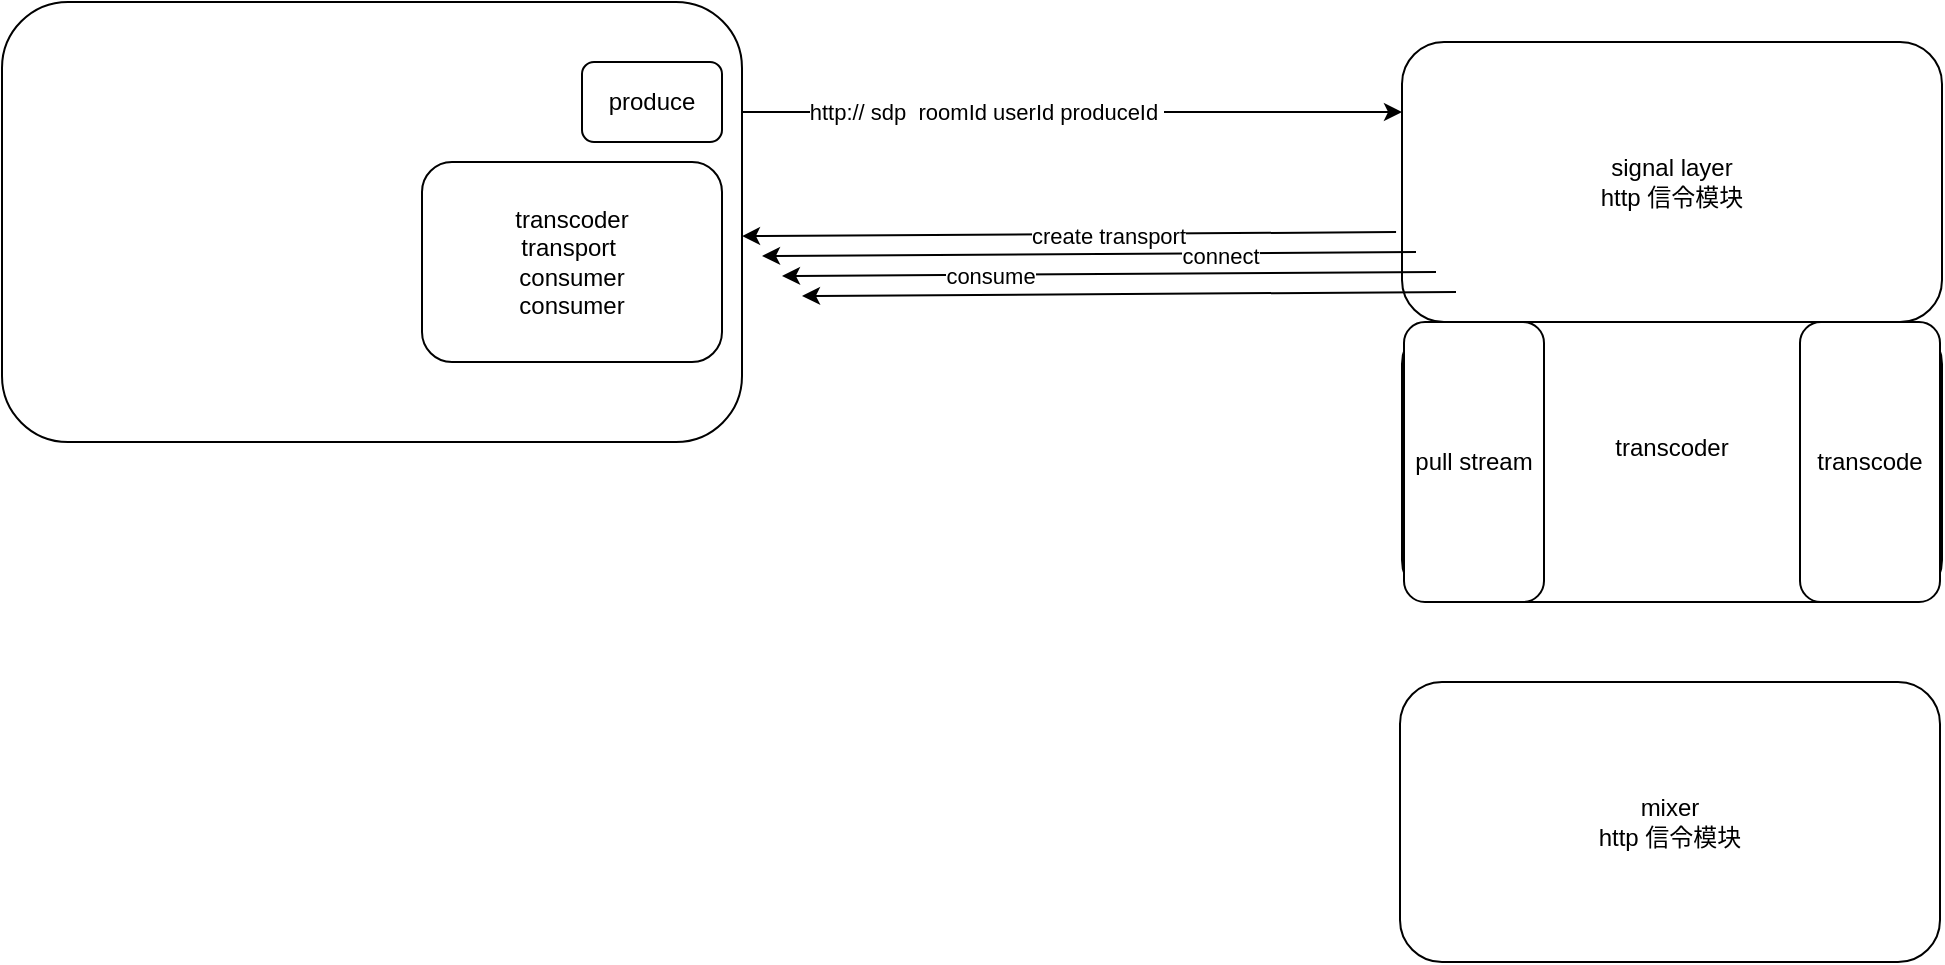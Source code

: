 <mxfile version="23.1.5" type="github">
  <diagram name="Page-1" id="MkIdi8otj3e1MXQuR69L">
    <mxGraphModel dx="2284" dy="-304" grid="1" gridSize="10" guides="1" tooltips="1" connect="1" arrows="1" fold="1" page="1" pageScale="1" pageWidth="850" pageHeight="1100" math="0" shadow="0">
      <root>
        <mxCell id="0" />
        <mxCell id="1" parent="0" />
        <mxCell id="6IpxV4XrHZn5JPZlHLLL-1" value="" style="rounded=1;whiteSpace=wrap;html=1;" vertex="1" parent="1">
          <mxGeometry x="-290" y="1300" width="370" height="220" as="geometry" />
        </mxCell>
        <mxCell id="6IpxV4XrHZn5JPZlHLLL-2" value="signal layer&lt;br&gt;http 信令模块" style="rounded=1;whiteSpace=wrap;html=1;" vertex="1" parent="1">
          <mxGeometry x="410" y="1320" width="270" height="140" as="geometry" />
        </mxCell>
        <mxCell id="6IpxV4XrHZn5JPZlHLLL-3" value="transcoder&lt;div&gt;&lt;br/&gt;&lt;/div&gt;" style="rounded=1;whiteSpace=wrap;html=1;" vertex="1" parent="1">
          <mxGeometry x="410" y="1460" width="270" height="140" as="geometry" />
        </mxCell>
        <mxCell id="6IpxV4XrHZn5JPZlHLLL-4" value="pull stream" style="rounded=1;whiteSpace=wrap;html=1;" vertex="1" parent="1">
          <mxGeometry x="411" y="1460" width="70" height="140" as="geometry" />
        </mxCell>
        <mxCell id="6IpxV4XrHZn5JPZlHLLL-5" value="transcode" style="rounded=1;whiteSpace=wrap;html=1;" vertex="1" parent="1">
          <mxGeometry x="609" y="1460" width="70" height="140" as="geometry" />
        </mxCell>
        <mxCell id="6IpxV4XrHZn5JPZlHLLL-6" value="mixer&lt;br&gt;http 信令模块" style="rounded=1;whiteSpace=wrap;html=1;" vertex="1" parent="1">
          <mxGeometry x="409" y="1640" width="270" height="140" as="geometry" />
        </mxCell>
        <mxCell id="6IpxV4XrHZn5JPZlHLLL-7" value="" style="endArrow=classic;html=1;rounded=0;exitX=1;exitY=0.25;exitDx=0;exitDy=0;entryX=0;entryY=0.25;entryDx=0;entryDy=0;" edge="1" parent="1" source="6IpxV4XrHZn5JPZlHLLL-1" target="6IpxV4XrHZn5JPZlHLLL-2">
          <mxGeometry width="50" height="50" relative="1" as="geometry">
            <mxPoint x="340" y="1510" as="sourcePoint" />
            <mxPoint x="390" y="1460" as="targetPoint" />
          </mxGeometry>
        </mxCell>
        <mxCell id="6IpxV4XrHZn5JPZlHLLL-8" value="http:// sdp&amp;nbsp; roomId userId produceId&amp;nbsp;" style="edgeLabel;html=1;align=center;verticalAlign=middle;resizable=0;points=[];" vertex="1" connectable="0" parent="6IpxV4XrHZn5JPZlHLLL-7">
          <mxGeometry x="-0.261" relative="1" as="geometry">
            <mxPoint as="offset" />
          </mxGeometry>
        </mxCell>
        <mxCell id="6IpxV4XrHZn5JPZlHLLL-9" value="produce" style="rounded=1;whiteSpace=wrap;html=1;" vertex="1" parent="1">
          <mxGeometry y="1330" width="70" height="40" as="geometry" />
        </mxCell>
        <mxCell id="6IpxV4XrHZn5JPZlHLLL-10" value="transcoder&lt;br&gt;transport&amp;nbsp;&lt;br&gt;consumer&lt;br&gt;consumer" style="rounded=1;whiteSpace=wrap;html=1;" vertex="1" parent="1">
          <mxGeometry x="-80" y="1380" width="150" height="100" as="geometry" />
        </mxCell>
        <mxCell id="6IpxV4XrHZn5JPZlHLLL-11" value="" style="endArrow=classic;html=1;rounded=0;exitX=-0.011;exitY=0.679;exitDx=0;exitDy=0;exitPerimeter=0;entryX=1;entryY=0.532;entryDx=0;entryDy=0;entryPerimeter=0;" edge="1" parent="1" source="6IpxV4XrHZn5JPZlHLLL-2" target="6IpxV4XrHZn5JPZlHLLL-1">
          <mxGeometry width="50" height="50" relative="1" as="geometry">
            <mxPoint x="340" y="1510" as="sourcePoint" />
            <mxPoint x="390" y="1460" as="targetPoint" />
          </mxGeometry>
        </mxCell>
        <mxCell id="6IpxV4XrHZn5JPZlHLLL-15" value="create transport" style="edgeLabel;html=1;align=center;verticalAlign=middle;resizable=0;points=[];" vertex="1" connectable="0" parent="6IpxV4XrHZn5JPZlHLLL-11">
          <mxGeometry x="-0.119" y="1" relative="1" as="geometry">
            <mxPoint as="offset" />
          </mxGeometry>
        </mxCell>
        <mxCell id="6IpxV4XrHZn5JPZlHLLL-12" value="" style="endArrow=classic;html=1;rounded=0;exitX=-0.011;exitY=0.679;exitDx=0;exitDy=0;exitPerimeter=0;entryX=1;entryY=0.532;entryDx=0;entryDy=0;entryPerimeter=0;" edge="1" parent="1">
          <mxGeometry width="50" height="50" relative="1" as="geometry">
            <mxPoint x="417" y="1425" as="sourcePoint" />
            <mxPoint x="90" y="1427" as="targetPoint" />
          </mxGeometry>
        </mxCell>
        <mxCell id="6IpxV4XrHZn5JPZlHLLL-16" value="connect" style="edgeLabel;html=1;align=center;verticalAlign=middle;resizable=0;points=[];" vertex="1" connectable="0" parent="6IpxV4XrHZn5JPZlHLLL-12">
          <mxGeometry x="-0.401" y="1" relative="1" as="geometry">
            <mxPoint as="offset" />
          </mxGeometry>
        </mxCell>
        <mxCell id="6IpxV4XrHZn5JPZlHLLL-13" value="" style="endArrow=classic;html=1;rounded=0;exitX=-0.011;exitY=0.679;exitDx=0;exitDy=0;exitPerimeter=0;entryX=1;entryY=0.532;entryDx=0;entryDy=0;entryPerimeter=0;" edge="1" parent="1">
          <mxGeometry width="50" height="50" relative="1" as="geometry">
            <mxPoint x="427" y="1435" as="sourcePoint" />
            <mxPoint x="100" y="1437" as="targetPoint" />
          </mxGeometry>
        </mxCell>
        <mxCell id="6IpxV4XrHZn5JPZlHLLL-18" value="consume" style="edgeLabel;html=1;align=center;verticalAlign=middle;resizable=0;points=[];" vertex="1" connectable="0" parent="6IpxV4XrHZn5JPZlHLLL-13">
          <mxGeometry x="0.364" relative="1" as="geometry">
            <mxPoint as="offset" />
          </mxGeometry>
        </mxCell>
        <mxCell id="6IpxV4XrHZn5JPZlHLLL-14" value="" style="endArrow=classic;html=1;rounded=0;exitX=-0.011;exitY=0.679;exitDx=0;exitDy=0;exitPerimeter=0;entryX=1;entryY=0.532;entryDx=0;entryDy=0;entryPerimeter=0;" edge="1" parent="1">
          <mxGeometry width="50" height="50" relative="1" as="geometry">
            <mxPoint x="437" y="1445" as="sourcePoint" />
            <mxPoint x="110" y="1447" as="targetPoint" />
          </mxGeometry>
        </mxCell>
      </root>
    </mxGraphModel>
  </diagram>
</mxfile>
